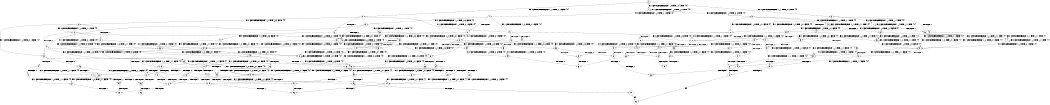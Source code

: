 digraph BCG {
size = "7, 10.5";
center = TRUE;
node [shape = circle];
0 [peripheries = 2];
0 -> 1 [label = "EX !1 !ATOMIC_EXCH_BRANCH (1, +0, TRUE, +0, 1, TRUE) !{0}"];
0 -> 2 [label = "EX !2 !ATOMIC_EXCH_BRANCH (1, +1, TRUE, +1, 1, FALSE) !{0}"];
0 -> 3 [label = "EX !0 !ATOMIC_EXCH_BRANCH (1, +1, TRUE, +0, 3, TRUE) !{0}"];
1 -> 4 [label = "EX !2 !ATOMIC_EXCH_BRANCH (1, +1, TRUE, +1, 1, FALSE) !{0}"];
1 -> 5 [label = "EX !0 !ATOMIC_EXCH_BRANCH (1, +1, TRUE, +0, 3, TRUE) !{0}"];
1 -> 1 [label = "EX !1 !ATOMIC_EXCH_BRANCH (1, +0, TRUE, +0, 1, TRUE) !{0}"];
2 -> 6 [label = "TERMINATE !2"];
2 -> 7 [label = "EX !1 !ATOMIC_EXCH_BRANCH (1, +0, TRUE, +0, 1, FALSE) !{0}"];
2 -> 8 [label = "EX !0 !ATOMIC_EXCH_BRANCH (1, +1, TRUE, +0, 3, FALSE) !{0}"];
3 -> 9 [label = "TERMINATE !0"];
3 -> 10 [label = "EX !1 !ATOMIC_EXCH_BRANCH (1, +0, TRUE, +0, 1, FALSE) !{0}"];
3 -> 11 [label = "EX !2 !ATOMIC_EXCH_BRANCH (1, +1, TRUE, +1, 1, TRUE) !{0}"];
4 -> 12 [label = "TERMINATE !2"];
4 -> 13 [label = "EX !0 !ATOMIC_EXCH_BRANCH (1, +1, TRUE, +0, 3, FALSE) !{0}"];
4 -> 7 [label = "EX !1 !ATOMIC_EXCH_BRANCH (1, +0, TRUE, +0, 1, FALSE) !{0}"];
5 -> 14 [label = "TERMINATE !0"];
5 -> 15 [label = "EX !2 !ATOMIC_EXCH_BRANCH (1, +1, TRUE, +1, 1, TRUE) !{0}"];
5 -> 10 [label = "EX !1 !ATOMIC_EXCH_BRANCH (1, +0, TRUE, +0, 1, FALSE) !{0}"];
6 -> 16 [label = "EX !1 !ATOMIC_EXCH_BRANCH (1, +0, TRUE, +0, 1, FALSE) !{0}"];
6 -> 17 [label = "EX !0 !ATOMIC_EXCH_BRANCH (1, +1, TRUE, +0, 3, FALSE) !{0}"];
7 -> 18 [label = "TERMINATE !1"];
7 -> 19 [label = "TERMINATE !2"];
7 -> 20 [label = "EX !0 !ATOMIC_EXCH_BRANCH (1, +1, TRUE, +0, 3, TRUE) !{0}"];
8 -> 21 [label = "TERMINATE !2"];
8 -> 22 [label = "EX !1 !ATOMIC_EXCH_BRANCH (1, +0, TRUE, +0, 1, FALSE) !{0}"];
8 -> 23 [label = "EX !0 !ATOMIC_EXCH_BRANCH (1, +0, TRUE, +1, 1, TRUE) !{0}"];
9 -> 24 [label = "EX !2 !ATOMIC_EXCH_BRANCH (1, +1, TRUE, +1, 1, TRUE) !{1}"];
9 -> 25 [label = "EX !1 !ATOMIC_EXCH_BRANCH (1, +0, TRUE, +0, 1, FALSE) !{1}"];
10 -> 26 [label = "TERMINATE !1"];
10 -> 27 [label = "TERMINATE !0"];
10 -> 20 [label = "EX !2 !ATOMIC_EXCH_BRANCH (1, +1, TRUE, +1, 1, FALSE) !{0}"];
11 -> 28 [label = "TERMINATE !0"];
11 -> 29 [label = "EX !1 !ATOMIC_EXCH_BRANCH (1, +0, TRUE, +0, 1, FALSE) !{0}"];
11 -> 11 [label = "EX !2 !ATOMIC_EXCH_BRANCH (1, +1, TRUE, +1, 1, TRUE) !{0}"];
12 -> 30 [label = "EX !0 !ATOMIC_EXCH_BRANCH (1, +1, TRUE, +0, 3, FALSE) !{0}"];
12 -> 16 [label = "EX !1 !ATOMIC_EXCH_BRANCH (1, +0, TRUE, +0, 1, FALSE) !{0}"];
13 -> 31 [label = "TERMINATE !2"];
13 -> 22 [label = "EX !1 !ATOMIC_EXCH_BRANCH (1, +0, TRUE, +0, 1, FALSE) !{0}"];
13 -> 32 [label = "EX !0 !ATOMIC_EXCH_BRANCH (1, +0, TRUE, +1, 1, TRUE) !{0}"];
14 -> 33 [label = "EX !2 !ATOMIC_EXCH_BRANCH (1, +1, TRUE, +1, 1, TRUE) !{1}"];
14 -> 25 [label = "EX !1 !ATOMIC_EXCH_BRANCH (1, +0, TRUE, +0, 1, FALSE) !{1}"];
15 -> 34 [label = "TERMINATE !0"];
15 -> 15 [label = "EX !2 !ATOMIC_EXCH_BRANCH (1, +1, TRUE, +1, 1, TRUE) !{0}"];
15 -> 29 [label = "EX !1 !ATOMIC_EXCH_BRANCH (1, +0, TRUE, +0, 1, FALSE) !{0}"];
16 -> 35 [label = "TERMINATE !1"];
16 -> 36 [label = "EX !0 !ATOMIC_EXCH_BRANCH (1, +1, TRUE, +0, 3, TRUE) !{0}"];
17 -> 37 [label = "EX !1 !ATOMIC_EXCH_BRANCH (1, +0, TRUE, +0, 1, FALSE) !{0}"];
17 -> 38 [label = "EX !0 !ATOMIC_EXCH_BRANCH (1, +0, TRUE, +1, 1, TRUE) !{0}"];
18 -> 39 [label = "TERMINATE !2"];
18 -> 40 [label = "EX !0 !ATOMIC_EXCH_BRANCH (1, +1, TRUE, +0, 3, TRUE) !{0}"];
19 -> 35 [label = "TERMINATE !1"];
19 -> 36 [label = "EX !0 !ATOMIC_EXCH_BRANCH (1, +1, TRUE, +0, 3, TRUE) !{0}"];
20 -> 41 [label = "TERMINATE !1"];
20 -> 42 [label = "TERMINATE !2"];
20 -> 43 [label = "TERMINATE !0"];
21 -> 37 [label = "EX !1 !ATOMIC_EXCH_BRANCH (1, +0, TRUE, +0, 1, FALSE) !{0}"];
21 -> 38 [label = "EX !0 !ATOMIC_EXCH_BRANCH (1, +0, TRUE, +1, 1, TRUE) !{0}"];
22 -> 44 [label = "TERMINATE !1"];
22 -> 45 [label = "TERMINATE !2"];
22 -> 46 [label = "EX !0 !ATOMIC_EXCH_BRANCH (1, +0, TRUE, +1, 1, FALSE) !{0}"];
23 -> 47 [label = "TERMINATE !2"];
23 -> 48 [label = "EX !1 !ATOMIC_EXCH_BRANCH (1, +0, TRUE, +0, 1, TRUE) !{0}"];
23 -> 49 [label = "EX !0 !ATOMIC_EXCH_BRANCH (1, +1, TRUE, +0, 3, TRUE) !{0}"];
24 -> 50 [label = "EX !1 !ATOMIC_EXCH_BRANCH (1, +0, TRUE, +0, 1, FALSE) !{1}"];
24 -> 24 [label = "EX !2 !ATOMIC_EXCH_BRANCH (1, +1, TRUE, +1, 1, TRUE) !{1}"];
25 -> 51 [label = "TERMINATE !1"];
25 -> 52 [label = "EX !2 !ATOMIC_EXCH_BRANCH (1, +1, TRUE, +1, 1, FALSE) !{1}"];
26 -> 53 [label = "TERMINATE !0"];
26 -> 40 [label = "EX !2 !ATOMIC_EXCH_BRANCH (1, +1, TRUE, +1, 1, FALSE) !{0}"];
27 -> 51 [label = "TERMINATE !1"];
27 -> 52 [label = "EX !2 !ATOMIC_EXCH_BRANCH (1, +1, TRUE, +1, 1, FALSE) !{1}"];
28 -> 50 [label = "EX !1 !ATOMIC_EXCH_BRANCH (1, +0, TRUE, +0, 1, FALSE) !{1}"];
28 -> 24 [label = "EX !2 !ATOMIC_EXCH_BRANCH (1, +1, TRUE, +1, 1, TRUE) !{1}"];
29 -> 54 [label = "TERMINATE !1"];
29 -> 55 [label = "TERMINATE !0"];
29 -> 20 [label = "EX !2 !ATOMIC_EXCH_BRANCH (1, +1, TRUE, +1, 1, FALSE) !{0}"];
30 -> 37 [label = "EX !1 !ATOMIC_EXCH_BRANCH (1, +0, TRUE, +0, 1, FALSE) !{0}"];
30 -> 56 [label = "EX !0 !ATOMIC_EXCH_BRANCH (1, +0, TRUE, +1, 1, TRUE) !{0}"];
31 -> 37 [label = "EX !1 !ATOMIC_EXCH_BRANCH (1, +0, TRUE, +0, 1, FALSE) !{0}"];
31 -> 56 [label = "EX !0 !ATOMIC_EXCH_BRANCH (1, +0, TRUE, +1, 1, TRUE) !{0}"];
32 -> 57 [label = "TERMINATE !2"];
32 -> 48 [label = "EX !1 !ATOMIC_EXCH_BRANCH (1, +0, TRUE, +0, 1, TRUE) !{0}"];
32 -> 58 [label = "EX !0 !ATOMIC_EXCH_BRANCH (1, +1, TRUE, +0, 3, TRUE) !{0}"];
33 -> 33 [label = "EX !2 !ATOMIC_EXCH_BRANCH (1, +1, TRUE, +1, 1, TRUE) !{1}"];
33 -> 50 [label = "EX !1 !ATOMIC_EXCH_BRANCH (1, +0, TRUE, +0, 1, FALSE) !{1}"];
34 -> 33 [label = "EX !2 !ATOMIC_EXCH_BRANCH (1, +1, TRUE, +1, 1, TRUE) !{1}"];
34 -> 50 [label = "EX !1 !ATOMIC_EXCH_BRANCH (1, +0, TRUE, +0, 1, FALSE) !{1}"];
35 -> 59 [label = "EX !0 !ATOMIC_EXCH_BRANCH (1, +1, TRUE, +0, 3, TRUE) !{0}"];
36 -> 60 [label = "TERMINATE !1"];
36 -> 61 [label = "TERMINATE !0"];
37 -> 62 [label = "TERMINATE !1"];
37 -> 63 [label = "EX !0 !ATOMIC_EXCH_BRANCH (1, +0, TRUE, +1, 1, FALSE) !{0}"];
38 -> 64 [label = "EX !1 !ATOMIC_EXCH_BRANCH (1, +0, TRUE, +0, 1, TRUE) !{0}"];
38 -> 65 [label = "EX !0 !ATOMIC_EXCH_BRANCH (1, +1, TRUE, +0, 3, TRUE) !{0}"];
39 -> 59 [label = "EX !0 !ATOMIC_EXCH_BRANCH (1, +1, TRUE, +0, 3, TRUE) !{0}"];
40 -> 66 [label = "TERMINATE !2"];
40 -> 67 [label = "TERMINATE !0"];
41 -> 66 [label = "TERMINATE !2"];
41 -> 67 [label = "TERMINATE !0"];
42 -> 60 [label = "TERMINATE !1"];
42 -> 61 [label = "TERMINATE !0"];
43 -> 68 [label = "TERMINATE !1"];
43 -> 69 [label = "TERMINATE !2"];
44 -> 70 [label = "TERMINATE !2"];
44 -> 71 [label = "EX !0 !ATOMIC_EXCH_BRANCH (1, +0, TRUE, +1, 1, FALSE) !{0}"];
45 -> 62 [label = "TERMINATE !1"];
45 -> 63 [label = "EX !0 !ATOMIC_EXCH_BRANCH (1, +0, TRUE, +1, 1, FALSE) !{0}"];
46 -> 72 [label = "TERMINATE !1"];
46 -> 73 [label = "TERMINATE !2"];
46 -> 74 [label = "TERMINATE !0"];
47 -> 64 [label = "EX !1 !ATOMIC_EXCH_BRANCH (1, +0, TRUE, +0, 1, TRUE) !{0}"];
47 -> 65 [label = "EX !0 !ATOMIC_EXCH_BRANCH (1, +1, TRUE, +0, 3, TRUE) !{0}"];
48 -> 57 [label = "TERMINATE !2"];
48 -> 48 [label = "EX !1 !ATOMIC_EXCH_BRANCH (1, +0, TRUE, +0, 1, TRUE) !{0}"];
48 -> 58 [label = "EX !0 !ATOMIC_EXCH_BRANCH (1, +1, TRUE, +0, 3, TRUE) !{0}"];
49 -> 75 [label = "TERMINATE !2"];
49 -> 76 [label = "TERMINATE !0"];
49 -> 77 [label = "EX !1 !ATOMIC_EXCH_BRANCH (1, +0, TRUE, +0, 1, FALSE) !{0}"];
50 -> 78 [label = "TERMINATE !1"];
50 -> 52 [label = "EX !2 !ATOMIC_EXCH_BRANCH (1, +1, TRUE, +1, 1, FALSE) !{1}"];
51 -> 79 [label = "EX !2 !ATOMIC_EXCH_BRANCH (1, +1, TRUE, +1, 1, FALSE) !{2}"];
52 -> 68 [label = "TERMINATE !1"];
52 -> 69 [label = "TERMINATE !2"];
53 -> 80 [label = "EX !2 !ATOMIC_EXCH_BRANCH (1, +1, TRUE, +1, 1, FALSE) !{1}"];
54 -> 81 [label = "TERMINATE !0"];
54 -> 40 [label = "EX !2 !ATOMIC_EXCH_BRANCH (1, +1, TRUE, +1, 1, FALSE) !{0}"];
55 -> 78 [label = "TERMINATE !1"];
55 -> 52 [label = "EX !2 !ATOMIC_EXCH_BRANCH (1, +1, TRUE, +1, 1, FALSE) !{1}"];
56 -> 64 [label = "EX !1 !ATOMIC_EXCH_BRANCH (1, +0, TRUE, +0, 1, TRUE) !{0}"];
56 -> 82 [label = "EX !0 !ATOMIC_EXCH_BRANCH (1, +1, TRUE, +0, 3, TRUE) !{0}"];
57 -> 64 [label = "EX !1 !ATOMIC_EXCH_BRANCH (1, +0, TRUE, +0, 1, TRUE) !{0}"];
57 -> 82 [label = "EX !0 !ATOMIC_EXCH_BRANCH (1, +1, TRUE, +0, 3, TRUE) !{0}"];
58 -> 83 [label = "TERMINATE !2"];
58 -> 84 [label = "TERMINATE !0"];
58 -> 77 [label = "EX !1 !ATOMIC_EXCH_BRANCH (1, +0, TRUE, +0, 1, FALSE) !{0}"];
59 -> 85 [label = "TERMINATE !0"];
60 -> 85 [label = "TERMINATE !0"];
61 -> 86 [label = "TERMINATE !1"];
62 -> 87 [label = "EX !0 !ATOMIC_EXCH_BRANCH (1, +0, TRUE, +1, 1, FALSE) !{0}"];
63 -> 88 [label = "TERMINATE !1"];
63 -> 89 [label = "TERMINATE !0"];
64 -> 64 [label = "EX !1 !ATOMIC_EXCH_BRANCH (1, +0, TRUE, +0, 1, TRUE) !{0}"];
64 -> 82 [label = "EX !0 !ATOMIC_EXCH_BRANCH (1, +1, TRUE, +0, 3, TRUE) !{0}"];
65 -> 90 [label = "TERMINATE !0"];
65 -> 91 [label = "EX !1 !ATOMIC_EXCH_BRANCH (1, +0, TRUE, +0, 1, FALSE) !{0}"];
66 -> 85 [label = "TERMINATE !0"];
67 -> 92 [label = "TERMINATE !2"];
68 -> 93 [label = "TERMINATE !2"];
69 -> 86 [label = "TERMINATE !1"];
70 -> 87 [label = "EX !0 !ATOMIC_EXCH_BRANCH (1, +0, TRUE, +1, 1, FALSE) !{0}"];
71 -> 94 [label = "TERMINATE !2"];
71 -> 95 [label = "TERMINATE !0"];
72 -> 94 [label = "TERMINATE !2"];
72 -> 95 [label = "TERMINATE !0"];
73 -> 88 [label = "TERMINATE !1"];
73 -> 89 [label = "TERMINATE !0"];
74 -> 96 [label = "TERMINATE !1"];
74 -> 97 [label = "TERMINATE !2"];
75 -> 90 [label = "TERMINATE !0"];
75 -> 91 [label = "EX !1 !ATOMIC_EXCH_BRANCH (1, +0, TRUE, +0, 1, FALSE) !{0}"];
76 -> 98 [label = "TERMINATE !2"];
76 -> 99 [label = "EX !1 !ATOMIC_EXCH_BRANCH (1, +0, TRUE, +0, 1, FALSE) !{1}"];
77 -> 72 [label = "TERMINATE !1"];
77 -> 73 [label = "TERMINATE !2"];
77 -> 74 [label = "TERMINATE !0"];
78 -> 79 [label = "EX !2 !ATOMIC_EXCH_BRANCH (1, +1, TRUE, +1, 1, FALSE) !{2}"];
79 -> 93 [label = "TERMINATE !2"];
80 -> 92 [label = "TERMINATE !2"];
81 -> 80 [label = "EX !2 !ATOMIC_EXCH_BRANCH (1, +1, TRUE, +1, 1, FALSE) !{1}"];
82 -> 100 [label = "TERMINATE !0"];
82 -> 91 [label = "EX !1 !ATOMIC_EXCH_BRANCH (1, +0, TRUE, +0, 1, FALSE) !{0}"];
83 -> 100 [label = "TERMINATE !0"];
83 -> 91 [label = "EX !1 !ATOMIC_EXCH_BRANCH (1, +0, TRUE, +0, 1, FALSE) !{0}"];
84 -> 101 [label = "TERMINATE !2"];
84 -> 99 [label = "EX !1 !ATOMIC_EXCH_BRANCH (1, +0, TRUE, +0, 1, FALSE) !{1}"];
87 -> 102 [label = "TERMINATE !0"];
88 -> 102 [label = "TERMINATE !0"];
89 -> 103 [label = "TERMINATE !1"];
90 -> 104 [label = "EX !1 !ATOMIC_EXCH_BRANCH (1, +0, TRUE, +0, 1, FALSE) !{1}"];
91 -> 88 [label = "TERMINATE !1"];
91 -> 89 [label = "TERMINATE !0"];
93 -> 105 [label = "exit"];
94 -> 102 [label = "TERMINATE !0"];
95 -> 106 [label = "TERMINATE !2"];
96 -> 107 [label = "TERMINATE !2"];
97 -> 103 [label = "TERMINATE !1"];
98 -> 104 [label = "EX !1 !ATOMIC_EXCH_BRANCH (1, +0, TRUE, +0, 1, FALSE) !{1}"];
99 -> 96 [label = "TERMINATE !1"];
99 -> 97 [label = "TERMINATE !2"];
100 -> 104 [label = "EX !1 !ATOMIC_EXCH_BRANCH (1, +0, TRUE, +0, 1, FALSE) !{1}"];
101 -> 104 [label = "EX !1 !ATOMIC_EXCH_BRANCH (1, +0, TRUE, +0, 1, FALSE) !{1}"];
104 -> 103 [label = "TERMINATE !1"];
107 -> 105 [label = "exit"];
}
